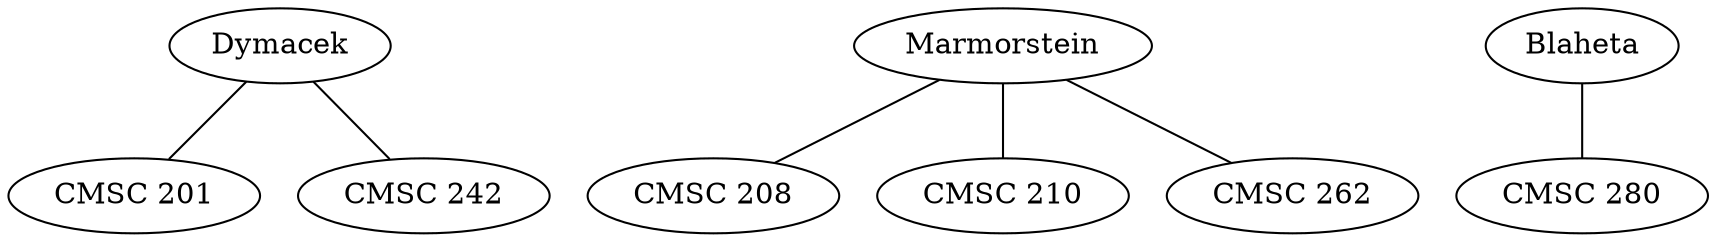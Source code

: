 graph g{
    x1 [pos="2.5, 0!", label="Dymacek"]
    x2 [pos="4.5, 0!", label="Marmorstein"]
    x3 [pos="6.5, 0!", label="Blaheta"]
    
    y1 [pos="0,2!", label="CMSC 201"]
    y2 [pos="2,2!", label="CMSC 208"]
    y3 [pos="4,2!", label="CMSC 210"]
    y4 [pos="6,2!", label="CMSC 242"]
    y5 [pos="8,2!", label="CMSC 262"]
    y6 [pos="10,2!", label="CMSC 280"]

    x1 -- {y1 y4}
    x2 -- {y2 y3 y5}
    x3 -- {y6}
}